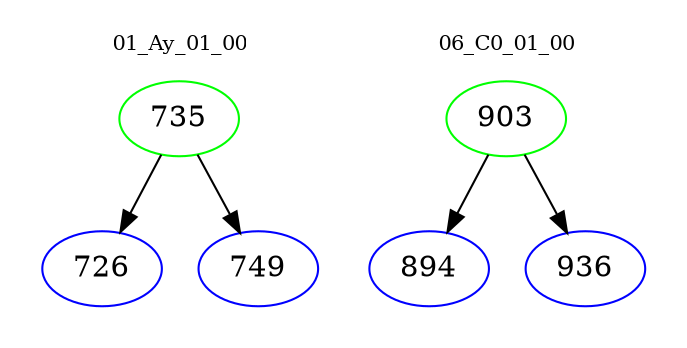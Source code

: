 digraph{
subgraph cluster_0 {
color = white
label = "01_Ay_01_00";
fontsize=10;
T0_735 [label="735", color="green"]
T0_735 -> T0_726 [color="black"]
T0_726 [label="726", color="blue"]
T0_735 -> T0_749 [color="black"]
T0_749 [label="749", color="blue"]
}
subgraph cluster_1 {
color = white
label = "06_C0_01_00";
fontsize=10;
T1_903 [label="903", color="green"]
T1_903 -> T1_894 [color="black"]
T1_894 [label="894", color="blue"]
T1_903 -> T1_936 [color="black"]
T1_936 [label="936", color="blue"]
}
}
